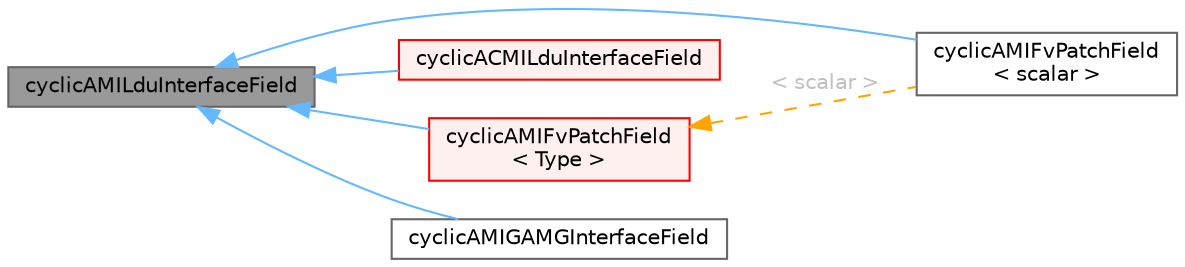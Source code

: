 digraph "cyclicAMILduInterfaceField"
{
 // LATEX_PDF_SIZE
  bgcolor="transparent";
  edge [fontname=Helvetica,fontsize=10,labelfontname=Helvetica,labelfontsize=10];
  node [fontname=Helvetica,fontsize=10,shape=box,height=0.2,width=0.4];
  rankdir="LR";
  Node1 [id="Node000001",label="cyclicAMILduInterfaceField",height=0.2,width=0.4,color="gray40", fillcolor="grey60", style="filled", fontcolor="black",tooltip="Abstract base class for cyclic AMI coupled interfaces."];
  Node1 -> Node2 [id="edge1_Node000001_Node000002",dir="back",color="steelblue1",style="solid",tooltip=" "];
  Node2 [id="Node000002",label="cyclicAMIFvPatchField\l\< scalar \>",height=0.2,width=0.4,color="gray40", fillcolor="white", style="filled",URL="$classFoam_1_1cyclicAMIFvPatchField.html",tooltip=" "];
  Node1 -> Node3 [id="edge2_Node000001_Node000003",dir="back",color="steelblue1",style="solid",tooltip=" "];
  Node3 [id="Node000003",label="cyclicACMILduInterfaceField",height=0.2,width=0.4,color="red", fillcolor="#FFF0F0", style="filled",URL="$classFoam_1_1cyclicACMILduInterfaceField.html",tooltip="Abstract base class for cyclic ACMI coupled interfaces."];
  Node1 -> Node6 [id="edge3_Node000001_Node000006",dir="back",color="steelblue1",style="solid",tooltip=" "];
  Node6 [id="Node000006",label="cyclicAMIFvPatchField\l\< Type \>",height=0.2,width=0.4,color="red", fillcolor="#FFF0F0", style="filled",URL="$classFoam_1_1cyclicAMIFvPatchField.html",tooltip="This boundary condition enforces a cyclic condition between a pair of boundaries, whereby communicati..."];
  Node6 -> Node2 [id="edge4_Node000006_Node000002",dir="back",color="orange",style="dashed",tooltip=" ",label=" \< scalar \>",fontcolor="grey" ];
  Node1 -> Node13 [id="edge5_Node000001_Node000013",dir="back",color="steelblue1",style="solid",tooltip=" "];
  Node13 [id="Node000013",label="cyclicAMIGAMGInterfaceField",height=0.2,width=0.4,color="gray40", fillcolor="white", style="filled",URL="$classFoam_1_1cyclicAMIGAMGInterfaceField.html",tooltip="GAMG agglomerated cyclic interface field."];
}
